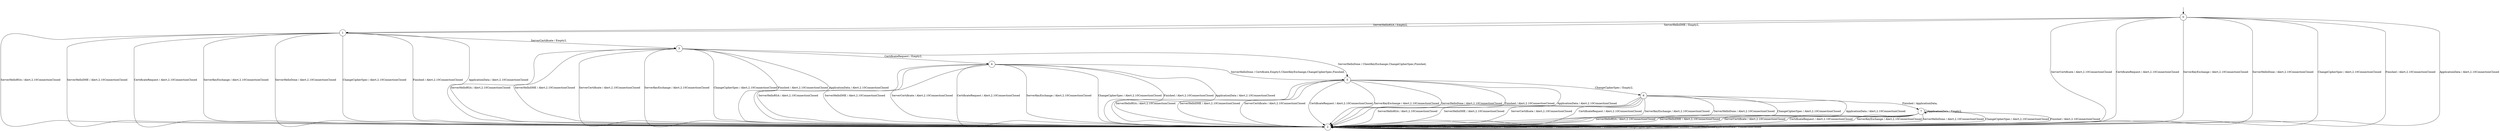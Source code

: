 digraph g {
__start0 [label="" shape="none"];

	s0 [shape="circle" label="0"];
	s1 [shape="circle" label="1"];
	s2 [shape="circle" label="2"];
	s3 [shape="circle" label="3"];
	s4 [shape="circle" label="4"];
	s5 [shape="circle" label="5"];
	s6 [shape="circle" label="6"];
	s7 [shape="circle" label="7"];
	s0 -> s1 [label="ServerHelloRSA / Empty2,"];
	s0 -> s1 [label="ServerHelloDHE / Empty2,"];
	s0 -> s2 [label="ServerCertificate / Alert,2.10ConnectionClosed"];
	s0 -> s2 [label="CertificateRequest / Alert,2.10ConnectionClosed"];
	s0 -> s2 [label="ServerKeyExchange / Alert,2.10ConnectionClosed"];
	s0 -> s2 [label="ServerHelloDone / Alert,2.10ConnectionClosed"];
	s0 -> s2 [label="ChangeCipherSpec / Alert,2.10ConnectionClosed"];
	s0 -> s2 [label="Finished / Alert,2.10ConnectionClosed"];
	s0 -> s2 [label="ApplicationData / Alert,2.10ConnectionClosed"];
	s1 -> s2 [label="ServerHelloRSA / Alert,2.10ConnectionClosed"];
	s1 -> s2 [label="ServerHelloDHE / Alert,2.10ConnectionClosed"];
	s1 -> s3 [label="ServerCertificate / Empty2,"];
	s1 -> s2 [label="CertificateRequest / Alert,2.10ConnectionClosed"];
	s1 -> s2 [label="ServerKeyExchange / Alert,2.10ConnectionClosed"];
	s1 -> s2 [label="ServerHelloDone / Alert,2.10ConnectionClosed"];
	s1 -> s2 [label="ChangeCipherSpec / Alert,2.10ConnectionClosed"];
	s1 -> s2 [label="Finished / Alert,2.10ConnectionClosed"];
	s1 -> s2 [label="ApplicationData / Alert,2.10ConnectionClosed"];
	s2 -> s2 [label="ServerHelloRSA / ConnectionClosed"];
	s2 -> s2 [label="ServerHelloDHE / ConnectionClosed"];
	s2 -> s2 [label="ServerCertificate / ConnectionClosed"];
	s2 -> s2 [label="CertificateRequest / ConnectionClosed"];
	s2 -> s2 [label="ServerKeyExchange / ConnectionClosed"];
	s2 -> s2 [label="ServerHelloDone / ConnectionClosed"];
	s2 -> s2 [label="ChangeCipherSpec / ConnectionClosed"];
	s2 -> s2 [label="Finished / ConnectionClosed"];
	s2 -> s2 [label="ApplicationData / ConnectionClosed"];
	s3 -> s2 [label="ServerHelloRSA / Alert,2.10ConnectionClosed"];
	s3 -> s2 [label="ServerHelloDHE / Alert,2.10ConnectionClosed"];
	s3 -> s2 [label="ServerCertificate / Alert,2.10ConnectionClosed"];
	s3 -> s4 [label="CertificateRequest / Empty2,"];
	s3 -> s2 [label="ServerKeyExchange / Alert,2.10ConnectionClosed"];
	s3 -> s5 [label="ServerHelloDone / ClientKeyExchange,ChangeCipherSpec,Finished,"];
	s3 -> s2 [label="ChangeCipherSpec / Alert,2.10ConnectionClosed"];
	s3 -> s2 [label="Finished / Alert,2.10ConnectionClosed"];
	s3 -> s2 [label="ApplicationData / Alert,2.10ConnectionClosed"];
	s4 -> s2 [label="ServerHelloRSA / Alert,2.10ConnectionClosed"];
	s4 -> s2 [label="ServerHelloDHE / Alert,2.10ConnectionClosed"];
	s4 -> s2 [label="ServerCertificate / Alert,2.10ConnectionClosed"];
	s4 -> s2 [label="CertificateRequest / Alert,2.10ConnectionClosed"];
	s4 -> s2 [label="ServerKeyExchange / Alert,2.10ConnectionClosed"];
	s4 -> s5 [label="ServerHelloDone / Certificate,Empty3,ClientKeyExchange,ChangeCipherSpec,Finished,"];
	s4 -> s2 [label="ChangeCipherSpec / Alert,2.10ConnectionClosed"];
	s4 -> s2 [label="Finished / Alert,2.10ConnectionClosed"];
	s4 -> s2 [label="ApplicationData / Alert,2.10ConnectionClosed"];
	s5 -> s2 [label="ServerHelloRSA / Alert,2.10ConnectionClosed"];
	s5 -> s2 [label="ServerHelloDHE / Alert,2.10ConnectionClosed"];
	s5 -> s2 [label="ServerCertificate / Alert,2.10ConnectionClosed"];
	s5 -> s2 [label="CertificateRequest / Alert,2.10ConnectionClosed"];
	s5 -> s2 [label="ServerKeyExchange / Alert,2.10ConnectionClosed"];
	s5 -> s2 [label="ServerHelloDone / Alert,2.10ConnectionClosed"];
	s5 -> s6 [label="ChangeCipherSpec / Empty2,"];
	s5 -> s2 [label="Finished / Alert,2.10ConnectionClosed"];
	s5 -> s2 [label="ApplicationData / Alert,2.10ConnectionClosed"];
	s6 -> s2 [label="ServerHelloRSA / Alert,2.10ConnectionClosed"];
	s6 -> s2 [label="ServerHelloDHE / Alert,2.10ConnectionClosed"];
	s6 -> s2 [label="ServerCertificate / Alert,2.10ConnectionClosed"];
	s6 -> s2 [label="CertificateRequest / Alert,2.10ConnectionClosed"];
	s6 -> s2 [label="ServerKeyExchange / Alert,2.10ConnectionClosed"];
	s6 -> s2 [label="ServerHelloDone / Alert,2.10ConnectionClosed"];
	s6 -> s2 [label="ChangeCipherSpec / Alert,2.10ConnectionClosed"];
	s6 -> s7 [label="Finished / ApplicationData,"];
	s6 -> s2 [label="ApplicationData / Alert,2.10ConnectionClosed"];
	s7 -> s2 [label="ServerHelloRSA / Alert,2.10ConnectionClosed"];
	s7 -> s2 [label="ServerHelloDHE / Alert,2.10ConnectionClosed"];
	s7 -> s2 [label="ServerCertificate / Alert,2.10ConnectionClosed"];
	s7 -> s2 [label="CertificateRequest / Alert,2.10ConnectionClosed"];
	s7 -> s2 [label="ServerKeyExchange / Alert,2.10ConnectionClosed"];
	s7 -> s2 [label="ServerHelloDone / Alert,2.10ConnectionClosed"];
	s7 -> s2 [label="ChangeCipherSpec / Alert,2.10ConnectionClosed"];
	s7 -> s2 [label="Finished / Alert,2.10ConnectionClosed"];
	s7 -> s7 [label="ApplicationData / Empty2,"];

__start0 -> s0;
}
